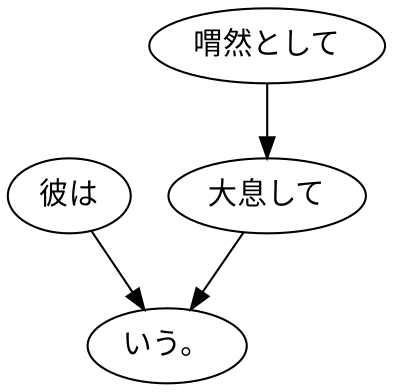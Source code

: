 digraph graph255 {
	node0 [label="彼は"];
	node1 [label="喟然として"];
	node2 [label="大息して"];
	node3 [label="いう。"];
	node0 -> node3;
	node1 -> node2;
	node2 -> node3;
}
